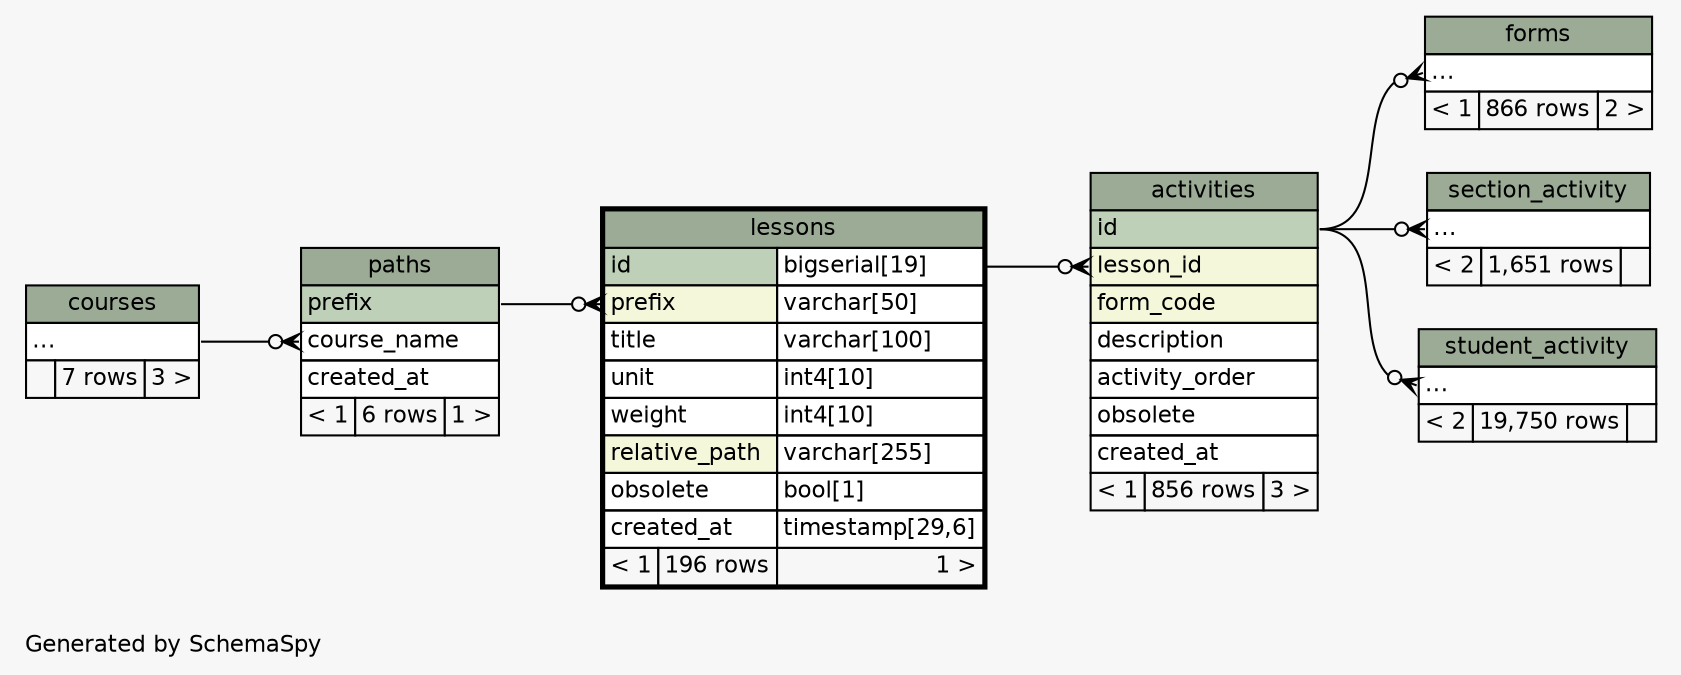 // dot 2.40.1 on Linux 4.15.0-47-generic
// SchemaSpy rev 590
digraph "twoDegreesRelationshipsDiagram" {
  graph [
    rankdir="RL"
    bgcolor="#f7f7f7"
    label="\nGenerated by SchemaSpy"
    labeljust="l"
    nodesep="0.18"
    ranksep="0.46"
    fontname="Helvetica"
    fontsize="11"
  ];
  node [
    fontname="Helvetica"
    fontsize="11"
    shape="plaintext"
  ];
  edge [
    arrowsize="0.8"
  ];
  "activities":"lesson_id":w -> "lessons":"id.type":e [arrowhead=none dir=back arrowtail=crowodot];
  "forms":"elipses":w -> "activities":"id":e [arrowhead=none dir=back arrowtail=crowodot];
  "lessons":"prefix":w -> "paths":"prefix":e [arrowhead=none dir=back arrowtail=crowodot];
  "paths":"course_name":w -> "courses":"elipses":e [arrowhead=none dir=back arrowtail=crowodot];
  "section_activity":"elipses":w -> "activities":"id":e [arrowhead=none dir=back arrowtail=crowodot];
  "student_activity":"elipses":w -> "activities":"id":e [arrowhead=none dir=back arrowtail=crowodot];
  "activities" [
    label=<
    <TABLE BORDER="0" CELLBORDER="1" CELLSPACING="0" BGCOLOR="#ffffff">
      <TR><TD COLSPAN="3" BGCOLOR="#9bab96" ALIGN="CENTER">activities</TD></TR>
      <TR><TD PORT="id" COLSPAN="3" BGCOLOR="#bed1b8" ALIGN="LEFT">id</TD></TR>
      <TR><TD PORT="lesson_id" COLSPAN="3" BGCOLOR="#f4f7da" ALIGN="LEFT">lesson_id</TD></TR>
      <TR><TD PORT="form_code" COLSPAN="3" BGCOLOR="#f4f7da" ALIGN="LEFT">form_code</TD></TR>
      <TR><TD PORT="description" COLSPAN="3" ALIGN="LEFT">description</TD></TR>
      <TR><TD PORT="activity_order" COLSPAN="3" ALIGN="LEFT">activity_order</TD></TR>
      <TR><TD PORT="obsolete" COLSPAN="3" ALIGN="LEFT">obsolete</TD></TR>
      <TR><TD PORT="created_at" COLSPAN="3" ALIGN="LEFT">created_at</TD></TR>
      <TR><TD ALIGN="LEFT" BGCOLOR="#f7f7f7">&lt; 1</TD><TD ALIGN="RIGHT" BGCOLOR="#f7f7f7">856 rows</TD><TD ALIGN="RIGHT" BGCOLOR="#f7f7f7">3 &gt;</TD></TR>
    </TABLE>>
    URL="activities.html"
    tooltip="activities"
  ];
  "courses" [
    label=<
    <TABLE BORDER="0" CELLBORDER="1" CELLSPACING="0" BGCOLOR="#ffffff">
      <TR><TD COLSPAN="3" BGCOLOR="#9bab96" ALIGN="CENTER">courses</TD></TR>
      <TR><TD PORT="elipses" COLSPAN="3" ALIGN="LEFT">...</TD></TR>
      <TR><TD ALIGN="LEFT" BGCOLOR="#f7f7f7">  </TD><TD ALIGN="RIGHT" BGCOLOR="#f7f7f7">7 rows</TD><TD ALIGN="RIGHT" BGCOLOR="#f7f7f7">3 &gt;</TD></TR>
    </TABLE>>
    URL="courses.html"
    tooltip="courses"
  ];
  "forms" [
    label=<
    <TABLE BORDER="0" CELLBORDER="1" CELLSPACING="0" BGCOLOR="#ffffff">
      <TR><TD COLSPAN="3" BGCOLOR="#9bab96" ALIGN="CENTER">forms</TD></TR>
      <TR><TD PORT="elipses" COLSPAN="3" ALIGN="LEFT">...</TD></TR>
      <TR><TD ALIGN="LEFT" BGCOLOR="#f7f7f7">&lt; 1</TD><TD ALIGN="RIGHT" BGCOLOR="#f7f7f7">866 rows</TD><TD ALIGN="RIGHT" BGCOLOR="#f7f7f7">2 &gt;</TD></TR>
    </TABLE>>
    URL="forms.html"
    tooltip="forms"
  ];
  "lessons" [
    label=<
    <TABLE BORDER="2" CELLBORDER="1" CELLSPACING="0" BGCOLOR="#ffffff">
      <TR><TD COLSPAN="3" BGCOLOR="#9bab96" ALIGN="CENTER">lessons</TD></TR>
      <TR><TD PORT="id" COLSPAN="2" BGCOLOR="#bed1b8" ALIGN="LEFT">id</TD><TD PORT="id.type" ALIGN="LEFT">bigserial[19]</TD></TR>
      <TR><TD PORT="prefix" COLSPAN="2" BGCOLOR="#f4f7da" ALIGN="LEFT">prefix</TD><TD PORT="prefix.type" ALIGN="LEFT">varchar[50]</TD></TR>
      <TR><TD PORT="title" COLSPAN="2" ALIGN="LEFT">title</TD><TD PORT="title.type" ALIGN="LEFT">varchar[100]</TD></TR>
      <TR><TD PORT="unit" COLSPAN="2" ALIGN="LEFT">unit</TD><TD PORT="unit.type" ALIGN="LEFT">int4[10]</TD></TR>
      <TR><TD PORT="weight" COLSPAN="2" ALIGN="LEFT">weight</TD><TD PORT="weight.type" ALIGN="LEFT">int4[10]</TD></TR>
      <TR><TD PORT="relative_path" COLSPAN="2" BGCOLOR="#f4f7da" ALIGN="LEFT">relative_path</TD><TD PORT="relative_path.type" ALIGN="LEFT">varchar[255]</TD></TR>
      <TR><TD PORT="obsolete" COLSPAN="2" ALIGN="LEFT">obsolete</TD><TD PORT="obsolete.type" ALIGN="LEFT">bool[1]</TD></TR>
      <TR><TD PORT="created_at" COLSPAN="2" ALIGN="LEFT">created_at</TD><TD PORT="created_at.type" ALIGN="LEFT">timestamp[29,6]</TD></TR>
      <TR><TD ALIGN="LEFT" BGCOLOR="#f7f7f7">&lt; 1</TD><TD ALIGN="RIGHT" BGCOLOR="#f7f7f7">196 rows</TD><TD ALIGN="RIGHT" BGCOLOR="#f7f7f7">1 &gt;</TD></TR>
    </TABLE>>
    URL="lessons.html"
    tooltip="lessons"
  ];
  "paths" [
    label=<
    <TABLE BORDER="0" CELLBORDER="1" CELLSPACING="0" BGCOLOR="#ffffff">
      <TR><TD COLSPAN="3" BGCOLOR="#9bab96" ALIGN="CENTER">paths</TD></TR>
      <TR><TD PORT="prefix" COLSPAN="3" BGCOLOR="#bed1b8" ALIGN="LEFT">prefix</TD></TR>
      <TR><TD PORT="course_name" COLSPAN="3" ALIGN="LEFT">course_name</TD></TR>
      <TR><TD PORT="created_at" COLSPAN="3" ALIGN="LEFT">created_at</TD></TR>
      <TR><TD ALIGN="LEFT" BGCOLOR="#f7f7f7">&lt; 1</TD><TD ALIGN="RIGHT" BGCOLOR="#f7f7f7">6 rows</TD><TD ALIGN="RIGHT" BGCOLOR="#f7f7f7">1 &gt;</TD></TR>
    </TABLE>>
    URL="paths.html"
    tooltip="paths"
  ];
  "section_activity" [
    label=<
    <TABLE BORDER="0" CELLBORDER="1" CELLSPACING="0" BGCOLOR="#ffffff">
      <TR><TD COLSPAN="3" BGCOLOR="#9bab96" ALIGN="CENTER">section_activity</TD></TR>
      <TR><TD PORT="elipses" COLSPAN="3" ALIGN="LEFT">...</TD></TR>
      <TR><TD ALIGN="LEFT" BGCOLOR="#f7f7f7">&lt; 2</TD><TD ALIGN="RIGHT" BGCOLOR="#f7f7f7">1,651 rows</TD><TD ALIGN="RIGHT" BGCOLOR="#f7f7f7">  </TD></TR>
    </TABLE>>
    URL="section_activity.html"
    tooltip="section_activity"
  ];
  "student_activity" [
    label=<
    <TABLE BORDER="0" CELLBORDER="1" CELLSPACING="0" BGCOLOR="#ffffff">
      <TR><TD COLSPAN="3" BGCOLOR="#9bab96" ALIGN="CENTER">student_activity</TD></TR>
      <TR><TD PORT="elipses" COLSPAN="3" ALIGN="LEFT">...</TD></TR>
      <TR><TD ALIGN="LEFT" BGCOLOR="#f7f7f7">&lt; 2</TD><TD ALIGN="RIGHT" BGCOLOR="#f7f7f7">19,750 rows</TD><TD ALIGN="RIGHT" BGCOLOR="#f7f7f7">  </TD></TR>
    </TABLE>>
    URL="student_activity.html"
    tooltip="student_activity"
  ];
}
